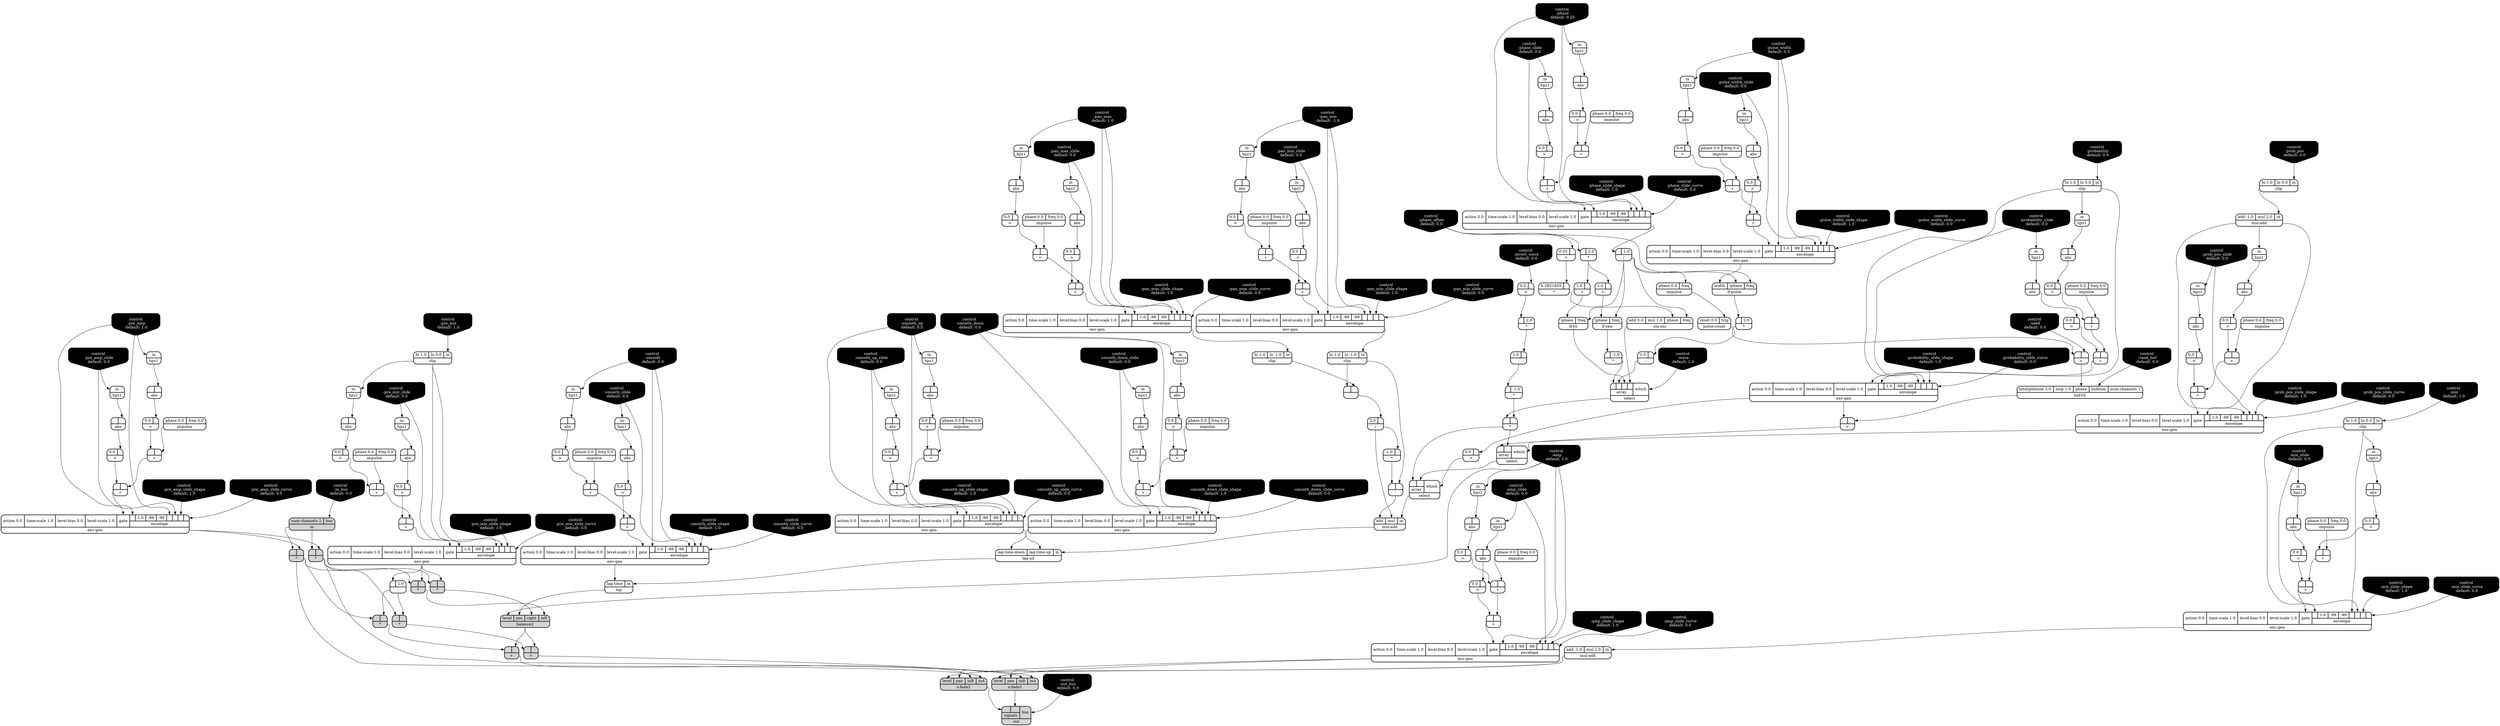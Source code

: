digraph synthdef {
81 [label = "{{ <b> |<a> 2.0} |<__UG_NAME__>* }" style="bold, rounded" shape=record rankdir=LR];
108 [label = "{{ <b> |<a> } |<__UG_NAME__>* }" style="filled, bold, rounded"  shape=record rankdir=LR];
109 [label = "{{ <b> |<a> } |<__UG_NAME__>* }" style="filled, bold, rounded"  shape=record rankdir=LR];
111 [label = "{{ <b> |<a> 2.0} |<__UG_NAME__>* }" style="bold, rounded" shape=record rankdir=LR];
136 [label = "{{ <b> |<a> -1.0} |<__UG_NAME__>* }" style="bold, rounded" shape=record rankdir=LR];
137 [label = "{{ <b> |<a> 2.0} |<__UG_NAME__>* }" style="bold, rounded" shape=record rankdir=LR];
140 [label = "{{ <b> |<a> -1.0} |<__UG_NAME__>* }" style="bold, rounded" shape=record rankdir=LR];
144 [label = "{{ <b> 6.2831855|<a> } |<__UG_NAME__>* }" style="bold, rounded" shape=record rankdir=LR];
147 [label = "{{ <b> |<a> } |<__UG_NAME__>* }" style="bold, rounded" shape=record rankdir=LR];
190 [label = "{{ <b> -1.0|<a> } |<__UG_NAME__>* }" style="bold, rounded" shape=record rankdir=LR];
221 [label = "{{ <b> |<a> } |<__UG_NAME__>* }" style="filled, bold, rounded"  shape=record rankdir=LR];
222 [label = "{{ <b> |<a> } |<__UG_NAME__>* }" style="filled, bold, rounded"  shape=record rankdir=LR];
236 [label = "{{ <b> |<a> } |<__UG_NAME__>* }" style="filled, bold, rounded"  shape=record rankdir=LR];
237 [label = "{{ <b> |<a> } |<__UG_NAME__>* }" style="filled, bold, rounded"  shape=record rankdir=LR];
63 [label = "{{ <b> |<a> } |<__UG_NAME__>+ }" style="bold, rounded" shape=record rankdir=LR];
67 [label = "{{ <b> |<a> } |<__UG_NAME__>+ }" style="bold, rounded" shape=record rankdir=LR];
74 [label = "{{ <b> |<a> } |<__UG_NAME__>+ }" style="bold, rounded" shape=record rankdir=LR];
78 [label = "{{ <b> |<a> } |<__UG_NAME__>+ }" style="bold, rounded" shape=record rankdir=LR];
90 [label = "{{ <b> |<a> } |<__UG_NAME__>+ }" style="bold, rounded" shape=record rankdir=LR];
94 [label = "{{ <b> |<a> } |<__UG_NAME__>+ }" style="bold, rounded" shape=record rankdir=LR];
101 [label = "{{ <b> |<a> } |<__UG_NAME__>+ }" style="bold, rounded" shape=record rankdir=LR];
105 [label = "{{ <b> |<a> } |<__UG_NAME__>+ }" style="bold, rounded" shape=record rankdir=LR];
117 [label = "{{ <b> |<a> } |<__UG_NAME__>+ }" style="bold, rounded" shape=record rankdir=LR];
121 [label = "{{ <b> |<a> } |<__UG_NAME__>+ }" style="bold, rounded" shape=record rankdir=LR];
128 [label = "{{ <b> |<a> } |<__UG_NAME__>+ }" style="bold, rounded" shape=record rankdir=LR];
132 [label = "{{ <b> |<a> } |<__UG_NAME__>+ }" style="bold, rounded" shape=record rankdir=LR];
138 [label = "{{ <b> 1.0|<a> } |<__UG_NAME__>+ }" style="bold, rounded" shape=record rankdir=LR];
141 [label = "{{ <b> 1.0|<a> } |<__UG_NAME__>+ }" style="bold, rounded" shape=record rankdir=LR];
143 [label = "{{ <b> 0.25|<a> } |<__UG_NAME__>+ }" style="bold, rounded" shape=record rankdir=LR];
150 [label = "{{ <b> |<a> } |<__UG_NAME__>+ }" style="bold, rounded" shape=record rankdir=LR];
159 [label = "{{ <b> |<a> } |<__UG_NAME__>+ }" style="bold, rounded" shape=record rankdir=LR];
163 [label = "{{ <b> |<a> } |<__UG_NAME__>+ }" style="bold, rounded" shape=record rankdir=LR];
171 [label = "{{ <b> |<a> } |<__UG_NAME__>+ }" style="bold, rounded" shape=record rankdir=LR];
174 [label = "{{ <b> |<a> } |<__UG_NAME__>+ }" style="bold, rounded" shape=record rankdir=LR];
181 [label = "{{ <b> |<a> } |<__UG_NAME__>+ }" style="bold, rounded" shape=record rankdir=LR];
185 [label = "{{ <b> |<a> } |<__UG_NAME__>+ }" style="bold, rounded" shape=record rankdir=LR];
197 [label = "{{ <b> |<a> } |<__UG_NAME__>+ }" style="bold, rounded" shape=record rankdir=LR];
201 [label = "{{ <b> |<a> } |<__UG_NAME__>+ }" style="bold, rounded" shape=record rankdir=LR];
207 [label = "{{ <b> |<a> } |<__UG_NAME__>+ }" style="bold, rounded" shape=record rankdir=LR];
211 [label = "{{ <b> |<a> } |<__UG_NAME__>+ }" style="bold, rounded" shape=record rankdir=LR];
225 [label = "{{ <b> |<a> } |<__UG_NAME__>+ }" style="bold, rounded" shape=record rankdir=LR];
226 [label = "{{ <b> |<a> } |<__UG_NAME__>+ }" style="bold, rounded" shape=record rankdir=LR];
232 [label = "{{ <b> |<a> } |<__UG_NAME__>+ }" style="bold, rounded" shape=record rankdir=LR];
233 [label = "{{ <b> |<a> } |<__UG_NAME__>+ }" style="bold, rounded" shape=record rankdir=LR];
240 [label = "{{ <b> |<a> } |<__UG_NAME__>+ }" style="filled, bold, rounded"  shape=record rankdir=LR];
241 [label = "{{ <b> |<a> } |<__UG_NAME__>+ }" style="filled, bold, rounded"  shape=record rankdir=LR];
82 [label = "{{ <b> 1.0|<a> } |<__UG_NAME__>- }" style="bold, rounded" shape=record rankdir=LR];
96 [label = "{{ <b> |<a> 1.0} |<__UG_NAME__>- }" style="bold, rounded" shape=record rankdir=LR];
135 [label = "{{ <b> 1.0|<a> } |<__UG_NAME__>- }" style="bold, rounded" shape=record rankdir=LR];
188 [label = "{{ <b> |<a> } |<__UG_NAME__>- }" style="bold, rounded" shape=record rankdir=LR];
191 [label = "{{ <b> |<a> } |<__UG_NAME__>- }" style="bold, rounded" shape=record rankdir=LR];
69 [label = "{{ <b> |<a> 1.0} |<__UG_NAME__>/ }" style="bold, rounded" shape=record rankdir=LR];
189 [label = "{{ <b> 2.0|<a> } |<__UG_NAME__>/ }" style="bold, rounded" shape=record rankdir=LR];
152 [label = "{{ <b> |<a> } |<__UG_NAME__>\< }" style="bold, rounded" shape=record rankdir=LR];
62 [label = "{{ <b> 0.0|<a> } |<__UG_NAME__>\> }" style="bold, rounded" shape=record rankdir=LR];
66 [label = "{{ <b> 0.0|<a> } |<__UG_NAME__>\> }" style="bold, rounded" shape=record rankdir=LR];
73 [label = "{{ <b> 0.0|<a> } |<__UG_NAME__>\> }" style="bold, rounded" shape=record rankdir=LR];
77 [label = "{{ <b> 0.0|<a> } |<__UG_NAME__>\> }" style="bold, rounded" shape=record rankdir=LR];
89 [label = "{{ <b> 0.0|<a> } |<__UG_NAME__>\> }" style="bold, rounded" shape=record rankdir=LR];
93 [label = "{{ <b> 0.0|<a> } |<__UG_NAME__>\> }" style="bold, rounded" shape=record rankdir=LR];
100 [label = "{{ <b> 0.0|<a> } |<__UG_NAME__>\> }" style="bold, rounded" shape=record rankdir=LR];
104 [label = "{{ <b> 0.0|<a> } |<__UG_NAME__>\> }" style="bold, rounded" shape=record rankdir=LR];
110 [label = "{{ <b> 0.0|<a> } |<__UG_NAME__>\> }" style="bold, rounded" shape=record rankdir=LR];
116 [label = "{{ <b> 0.0|<a> } |<__UG_NAME__>\> }" style="bold, rounded" shape=record rankdir=LR];
120 [label = "{{ <b> 0.0|<a> } |<__UG_NAME__>\> }" style="bold, rounded" shape=record rankdir=LR];
127 [label = "{{ <b> 0.0|<a> } |<__UG_NAME__>\> }" style="bold, rounded" shape=record rankdir=LR];
131 [label = "{{ <b> 0.0|<a> } |<__UG_NAME__>\> }" style="bold, rounded" shape=record rankdir=LR];
134 [label = "{{ <b> 0.0|<a> } |<__UG_NAME__>\> }" style="bold, rounded" shape=record rankdir=LR];
158 [label = "{{ <b> 0.0|<a> } |<__UG_NAME__>\> }" style="bold, rounded" shape=record rankdir=LR];
162 [label = "{{ <b> 0.0|<a> } |<__UG_NAME__>\> }" style="bold, rounded" shape=record rankdir=LR];
170 [label = "{{ <b> 0.0|<a> } |<__UG_NAME__>\> }" style="bold, rounded" shape=record rankdir=LR];
173 [label = "{{ <b> 0.0|<a> } |<__UG_NAME__>\> }" style="bold, rounded" shape=record rankdir=LR];
180 [label = "{{ <b> 0.0|<a> } |<__UG_NAME__>\> }" style="bold, rounded" shape=record rankdir=LR];
184 [label = "{{ <b> 0.0|<a> } |<__UG_NAME__>\> }" style="bold, rounded" shape=record rankdir=LR];
196 [label = "{{ <b> 0.0|<a> } |<__UG_NAME__>\> }" style="bold, rounded" shape=record rankdir=LR];
200 [label = "{{ <b> 0.0|<a> } |<__UG_NAME__>\> }" style="bold, rounded" shape=record rankdir=LR];
206 [label = "{{ <b> 0.0|<a> } |<__UG_NAME__>\> }" style="bold, rounded" shape=record rankdir=LR];
210 [label = "{{ <b> 0.0|<a> } |<__UG_NAME__>\> }" style="bold, rounded" shape=record rankdir=LR];
218 [label = "{{ <b> 0.0|<a> } |<__UG_NAME__>\> }" style="bold, rounded" shape=record rankdir=LR];
223 [label = "{{ <b> 0.0|<a> } |<__UG_NAME__>\> }" style="bold, rounded" shape=record rankdir=LR];
224 [label = "{{ <b> 0.0|<a> } |<__UG_NAME__>\> }" style="bold, rounded" shape=record rankdir=LR];
231 [label = "{{ <b> 0.0|<a> } |<__UG_NAME__>\> }" style="bold, rounded" shape=record rankdir=LR];
61 [label = "{{ <b> |<a> } |<__UG_NAME__>abs }" style="bold, rounded" shape=record rankdir=LR];
65 [label = "{{ <b> |<a> } |<__UG_NAME__>abs }" style="bold, rounded" shape=record rankdir=LR];
72 [label = "{{ <b> |<a> } |<__UG_NAME__>abs }" style="bold, rounded" shape=record rankdir=LR];
76 [label = "{{ <b> |<a> } |<__UG_NAME__>abs }" style="bold, rounded" shape=record rankdir=LR];
84 [label = "{{ <b> |<a> } |<__UG_NAME__>abs }" style="bold, rounded" shape=record rankdir=LR];
88 [label = "{{ <b> |<a> } |<__UG_NAME__>abs }" style="bold, rounded" shape=record rankdir=LR];
92 [label = "{{ <b> |<a> } |<__UG_NAME__>abs }" style="bold, rounded" shape=record rankdir=LR];
99 [label = "{{ <b> |<a> } |<__UG_NAME__>abs }" style="bold, rounded" shape=record rankdir=LR];
103 [label = "{{ <b> |<a> } |<__UG_NAME__>abs }" style="bold, rounded" shape=record rankdir=LR];
115 [label = "{{ <b> |<a> } |<__UG_NAME__>abs }" style="bold, rounded" shape=record rankdir=LR];
119 [label = "{{ <b> |<a> } |<__UG_NAME__>abs }" style="bold, rounded" shape=record rankdir=LR];
126 [label = "{{ <b> |<a> } |<__UG_NAME__>abs }" style="bold, rounded" shape=record rankdir=LR];
130 [label = "{{ <b> |<a> } |<__UG_NAME__>abs }" style="bold, rounded" shape=record rankdir=LR];
157 [label = "{{ <b> |<a> } |<__UG_NAME__>abs }" style="bold, rounded" shape=record rankdir=LR];
161 [label = "{{ <b> |<a> } |<__UG_NAME__>abs }" style="bold, rounded" shape=record rankdir=LR];
169 [label = "{{ <b> |<a> } |<__UG_NAME__>abs }" style="bold, rounded" shape=record rankdir=LR];
172 [label = "{{ <b> |<a> } |<__UG_NAME__>abs }" style="bold, rounded" shape=record rankdir=LR];
179 [label = "{{ <b> |<a> } |<__UG_NAME__>abs }" style="bold, rounded" shape=record rankdir=LR];
183 [label = "{{ <b> |<a> } |<__UG_NAME__>abs }" style="bold, rounded" shape=record rankdir=LR];
195 [label = "{{ <b> |<a> } |<__UG_NAME__>abs }" style="bold, rounded" shape=record rankdir=LR];
199 [label = "{{ <b> |<a> } |<__UG_NAME__>abs }" style="bold, rounded" shape=record rankdir=LR];
205 [label = "{{ <b> |<a> } |<__UG_NAME__>abs }" style="bold, rounded" shape=record rankdir=LR];
209 [label = "{{ <b> |<a> } |<__UG_NAME__>abs }" style="bold, rounded" shape=record rankdir=LR];
216 [label = "{{ <b> |<a> } |<__UG_NAME__>abs }" style="bold, rounded" shape=record rankdir=LR];
217 [label = "{{ <b> |<a> } |<__UG_NAME__>abs }" style="bold, rounded" shape=record rankdir=LR];
230 [label = "{{ <b> |<a> } |<__UG_NAME__>abs }" style="bold, rounded" shape=record rankdir=LR];
239 [label = "{{ <level> level|<pos> pos|<right> right|<left> left} |<__UG_NAME__>balance2 }" style="filled, bold, rounded"  shape=record rankdir=LR];
151 [label = "{{ <interpolation> interpolation 2.0|<loop> loop 1.0|<phase> phase|<bufnum> bufnum|<num____channels> num-channels 1} |<__UG_NAME__>buf-rd }" style="bold, rounded" shape=record rankdir=LR];
86 [label = "{{ <hi> hi 1.0|<lo> lo 0.0|<in> in} |<__UG_NAME__>clip }" style="bold, rounded" shape=record rankdir=LR];
124 [label = "{{ <hi> hi 1.0|<lo> lo 0.0|<in> in} |<__UG_NAME__>clip }" style="bold, rounded" shape=record rankdir=LR];
154 [label = "{{ <hi> hi 1.0|<lo> lo 0.0|<in> in} |<__UG_NAME__>clip }" style="bold, rounded" shape=record rankdir=LR];
176 [label = "{{ <hi> hi 1.0|<lo> lo -1.0|<in> in} |<__UG_NAME__>clip }" style="bold, rounded" shape=record rankdir=LR];
187 [label = "{{ <hi> hi 1.0|<lo> lo -1.0|<in> in} |<__UG_NAME__>clip }" style="bold, rounded" shape=record rankdir=LR];
228 [label = "{{ <hi> hi 1.0|<lo> lo 0.0|<in> in} |<__UG_NAME__>clip }" style="bold, rounded" shape=record rankdir=LR];
0 [label = "control
 :phase
 default: 0.25" shape=invhouse style="rounded, filled, bold" fillcolor=black fontcolor=white ]; 
1 [label = "control
 :phase_slide
 default: 0.0" shape=invhouse style="rounded, filled, bold" fillcolor=black fontcolor=white ]; 
2 [label = "control
 :phase_slide_shape
 default: 1.0" shape=invhouse style="rounded, filled, bold" fillcolor=black fontcolor=white ]; 
3 [label = "control
 :phase_slide_curve
 default: 0.0" shape=invhouse style="rounded, filled, bold" fillcolor=black fontcolor=white ]; 
4 [label = "control
 :pan_min
 default: -1.0" shape=invhouse style="rounded, filled, bold" fillcolor=black fontcolor=white ]; 
5 [label = "control
 :pan_min_slide
 default: 0.0" shape=invhouse style="rounded, filled, bold" fillcolor=black fontcolor=white ]; 
6 [label = "control
 :pan_min_slide_shape
 default: 1.0" shape=invhouse style="rounded, filled, bold" fillcolor=black fontcolor=white ]; 
7 [label = "control
 :pan_min_slide_curve
 default: 0.0" shape=invhouse style="rounded, filled, bold" fillcolor=black fontcolor=white ]; 
8 [label = "control
 :pan_max
 default: 1.0" shape=invhouse style="rounded, filled, bold" fillcolor=black fontcolor=white ]; 
9 [label = "control
 :pan_max_slide
 default: 0.0" shape=invhouse style="rounded, filled, bold" fillcolor=black fontcolor=white ]; 
10 [label = "control
 :pan_max_slide_shape
 default: 1.0" shape=invhouse style="rounded, filled, bold" fillcolor=black fontcolor=white ]; 
11 [label = "control
 :pan_max_slide_curve
 default: 0.0" shape=invhouse style="rounded, filled, bold" fillcolor=black fontcolor=white ]; 
12 [label = "control
 :pulse_width
 default: 0.5" shape=invhouse style="rounded, filled, bold" fillcolor=black fontcolor=white ]; 
13 [label = "control
 :pulse_width_slide
 default: 0.0" shape=invhouse style="rounded, filled, bold" fillcolor=black fontcolor=white ]; 
14 [label = "control
 :pulse_width_slide_shape
 default: 1.0" shape=invhouse style="rounded, filled, bold" fillcolor=black fontcolor=white ]; 
15 [label = "control
 :pulse_width_slide_curve
 default: 0.0" shape=invhouse style="rounded, filled, bold" fillcolor=black fontcolor=white ]; 
16 [label = "control
 :smooth
 default: 0.0" shape=invhouse style="rounded, filled, bold" fillcolor=black fontcolor=white ]; 
17 [label = "control
 :smooth_slide
 default: 0.0" shape=invhouse style="rounded, filled, bold" fillcolor=black fontcolor=white ]; 
18 [label = "control
 :smooth_slide_shape
 default: 1.0" shape=invhouse style="rounded, filled, bold" fillcolor=black fontcolor=white ]; 
19 [label = "control
 :smooth_slide_curve
 default: 0.0" shape=invhouse style="rounded, filled, bold" fillcolor=black fontcolor=white ]; 
20 [label = "control
 :smooth_up
 default: 0.0" shape=invhouse style="rounded, filled, bold" fillcolor=black fontcolor=white ]; 
21 [label = "control
 :smooth_up_slide
 default: 0.0" shape=invhouse style="rounded, filled, bold" fillcolor=black fontcolor=white ]; 
22 [label = "control
 :smooth_up_slide_shape
 default: 1.0" shape=invhouse style="rounded, filled, bold" fillcolor=black fontcolor=white ]; 
23 [label = "control
 :smooth_up_slide_curve
 default: 0.0" shape=invhouse style="rounded, filled, bold" fillcolor=black fontcolor=white ]; 
24 [label = "control
 :smooth_down
 default: 0.0" shape=invhouse style="rounded, filled, bold" fillcolor=black fontcolor=white ]; 
25 [label = "control
 :smooth_down_slide
 default: 0.0" shape=invhouse style="rounded, filled, bold" fillcolor=black fontcolor=white ]; 
26 [label = "control
 :smooth_down_slide_shape
 default: 1.0" shape=invhouse style="rounded, filled, bold" fillcolor=black fontcolor=white ]; 
27 [label = "control
 :smooth_down_slide_curve
 default: 0.0" shape=invhouse style="rounded, filled, bold" fillcolor=black fontcolor=white ]; 
28 [label = "control
 :probability
 default: 0.0" shape=invhouse style="rounded, filled, bold" fillcolor=black fontcolor=white ]; 
29 [label = "control
 :probability_slide
 default: 0.0" shape=invhouse style="rounded, filled, bold" fillcolor=black fontcolor=white ]; 
30 [label = "control
 :probability_slide_shape
 default: 1.0" shape=invhouse style="rounded, filled, bold" fillcolor=black fontcolor=white ]; 
31 [label = "control
 :probability_slide_curve
 default: 0.0" shape=invhouse style="rounded, filled, bold" fillcolor=black fontcolor=white ]; 
32 [label = "control
 :prob_pos
 default: 0.0" shape=invhouse style="rounded, filled, bold" fillcolor=black fontcolor=white ]; 
33 [label = "control
 :prob_pos_slide
 default: 0.0" shape=invhouse style="rounded, filled, bold" fillcolor=black fontcolor=white ]; 
34 [label = "control
 :prob_pos_slide_shape
 default: 1.0" shape=invhouse style="rounded, filled, bold" fillcolor=black fontcolor=white ]; 
35 [label = "control
 :prob_pos_slide_curve
 default: 0.0" shape=invhouse style="rounded, filled, bold" fillcolor=black fontcolor=white ]; 
36 [label = "control
 :phase_offset
 default: 0.0" shape=invhouse style="rounded, filled, bold" fillcolor=black fontcolor=white ]; 
37 [label = "control
 :wave
 default: 1.0" shape=invhouse style="rounded, filled, bold" fillcolor=black fontcolor=white ]; 
38 [label = "control
 :invert_wave
 default: 0.0" shape=invhouse style="rounded, filled, bold" fillcolor=black fontcolor=white ]; 
39 [label = "control
 :seed
 default: 0.0" shape=invhouse style="rounded, filled, bold" fillcolor=black fontcolor=white ]; 
40 [label = "control
 :rand_buf
 default: 0.0" shape=invhouse style="rounded, filled, bold" fillcolor=black fontcolor=white ]; 
41 [label = "control
 :pre_amp
 default: 1.0" shape=invhouse style="rounded, filled, bold" fillcolor=black fontcolor=white ]; 
42 [label = "control
 :pre_amp_slide
 default: 0.0" shape=invhouse style="rounded, filled, bold" fillcolor=black fontcolor=white ]; 
43 [label = "control
 :pre_amp_slide_shape
 default: 1.0" shape=invhouse style="rounded, filled, bold" fillcolor=black fontcolor=white ]; 
44 [label = "control
 :pre_amp_slide_curve
 default: 0.0" shape=invhouse style="rounded, filled, bold" fillcolor=black fontcolor=white ]; 
45 [label = "control
 :amp
 default: 1.0" shape=invhouse style="rounded, filled, bold" fillcolor=black fontcolor=white ]; 
46 [label = "control
 :amp_slide
 default: 0.0" shape=invhouse style="rounded, filled, bold" fillcolor=black fontcolor=white ]; 
47 [label = "control
 :amp_slide_shape
 default: 1.0" shape=invhouse style="rounded, filled, bold" fillcolor=black fontcolor=white ]; 
48 [label = "control
 :amp_slide_curve
 default: 0.0" shape=invhouse style="rounded, filled, bold" fillcolor=black fontcolor=white ]; 
49 [label = "control
 :mix
 default: 1.0" shape=invhouse style="rounded, filled, bold" fillcolor=black fontcolor=white ]; 
50 [label = "control
 :mix_slide
 default: 0.0" shape=invhouse style="rounded, filled, bold" fillcolor=black fontcolor=white ]; 
51 [label = "control
 :mix_slide_shape
 default: 1.0" shape=invhouse style="rounded, filled, bold" fillcolor=black fontcolor=white ]; 
52 [label = "control
 :mix_slide_curve
 default: 0.0" shape=invhouse style="rounded, filled, bold" fillcolor=black fontcolor=white ]; 
53 [label = "control
 :pre_mix
 default: 1.0" shape=invhouse style="rounded, filled, bold" fillcolor=black fontcolor=white ]; 
54 [label = "control
 :pre_mix_slide
 default: 0.0" shape=invhouse style="rounded, filled, bold" fillcolor=black fontcolor=white ]; 
55 [label = "control
 :pre_mix_slide_shape
 default: 1.0" shape=invhouse style="rounded, filled, bold" fillcolor=black fontcolor=white ]; 
56 [label = "control
 :pre_mix_slide_curve
 default: 0.0" shape=invhouse style="rounded, filled, bold" fillcolor=black fontcolor=white ]; 
57 [label = "control
 :in_bus
 default: 0.0" shape=invhouse style="rounded, filled, bold" fillcolor=black fontcolor=white ]; 
58 [label = "control
 :out_bus
 default: 0.0" shape=invhouse style="rounded, filled, bold" fillcolor=black fontcolor=white ]; 
68 [label = "{{ <action> action 0.0|<time____scale> time-scale 1.0|<level____bias> level-bias 0.0|<level____scale> level-scale 1.0|<gate> gate|{{<envelope___control___0>|1.0|-99|-99|<envelope___control___4>|<envelope___control___5>|<envelope___control___6>|<envelope___control___7>}|envelope}} |<__UG_NAME__>env-gen }" style="bold, rounded" shape=record rankdir=LR];
79 [label = "{{ <action> action 0.0|<time____scale> time-scale 1.0|<level____bias> level-bias 0.0|<level____scale> level-scale 1.0|<gate> gate|{{<envelope___control___0>|1.0|-99|-99|<envelope___control___4>|<envelope___control___5>|<envelope___control___6>|<envelope___control___7>}|envelope}} |<__UG_NAME__>env-gen }" style="bold, rounded" shape=record rankdir=LR];
95 [label = "{{ <action> action 0.0|<time____scale> time-scale 1.0|<level____bias> level-bias 0.0|<level____scale> level-scale 1.0|<gate> gate|{{<envelope___clip___0>|1.0|-99|-99|<envelope___clip___4>|<envelope___control___5>|<envelope___control___6>|<envelope___control___7>}|envelope}} |<__UG_NAME__>env-gen }" style="bold, rounded" shape=record rankdir=LR];
106 [label = "{{ <action> action 0.0|<time____scale> time-scale 1.0|<level____bias> level-bias 0.0|<level____scale> level-scale 1.0|<gate> gate|{{<envelope___control___0>|1.0|-99|-99|<envelope___control___4>|<envelope___control___5>|<envelope___control___6>|<envelope___control___7>}|envelope}} |<__UG_NAME__>env-gen }" style="bold, rounded" shape=record rankdir=LR];
122 [label = "{{ <action> action 0.0|<time____scale> time-scale 1.0|<level____bias> level-bias 0.0|<level____scale> level-scale 1.0|<gate> gate|{{<envelope___control___0>|1.0|-99|-99|<envelope___control___4>|<envelope___control___5>|<envelope___control___6>|<envelope___control___7>}|envelope}} |<__UG_NAME__>env-gen }" style="bold, rounded" shape=record rankdir=LR];
133 [label = "{{ <action> action 0.0|<time____scale> time-scale 1.0|<level____bias> level-bias 0.0|<level____scale> level-scale 1.0|<gate> gate|{{<envelope___clip___0>|1.0|-99|-99|<envelope___clip___4>|<envelope___control___5>|<envelope___control___6>|<envelope___control___7>}|envelope}} |<__UG_NAME__>env-gen }" style="bold, rounded" shape=record rankdir=LR];
164 [label = "{{ <action> action 0.0|<time____scale> time-scale 1.0|<level____bias> level-bias 0.0|<level____scale> level-scale 1.0|<gate> gate|{{<envelope___mul____add___0>|1.0|-99|-99|<envelope___mul____add___4>|<envelope___control___5>|<envelope___control___6>|<envelope___control___7>}|envelope}} |<__UG_NAME__>env-gen }" style="bold, rounded" shape=record rankdir=LR];
175 [label = "{{ <action> action 0.0|<time____scale> time-scale 1.0|<level____bias> level-bias 0.0|<level____scale> level-scale 1.0|<gate> gate|{{<envelope___control___0>|1.0|-99|-99|<envelope___control___4>|<envelope___control___5>|<envelope___control___6>|<envelope___control___7>}|envelope}} |<__UG_NAME__>env-gen }" style="bold, rounded" shape=record rankdir=LR];
186 [label = "{{ <action> action 0.0|<time____scale> time-scale 1.0|<level____bias> level-bias 0.0|<level____scale> level-scale 1.0|<gate> gate|{{<envelope___control___0>|1.0|-99|-99|<envelope___control___4>|<envelope___control___5>|<envelope___control___6>|<envelope___control___7>}|envelope}} |<__UG_NAME__>env-gen }" style="bold, rounded" shape=record rankdir=LR];
202 [label = "{{ <action> action 0.0|<time____scale> time-scale 1.0|<level____bias> level-bias 0.0|<level____scale> level-scale 1.0|<gate> gate|{{<envelope___control___0>|1.0|-99|-99|<envelope___control___4>|<envelope___control___5>|<envelope___control___6>|<envelope___control___7>}|envelope}} |<__UG_NAME__>env-gen }" style="bold, rounded" shape=record rankdir=LR];
212 [label = "{{ <action> action 0.0|<time____scale> time-scale 1.0|<level____bias> level-bias 0.0|<level____scale> level-scale 1.0|<gate> gate|{{<envelope___control___0>|1.0|-99|-99|<envelope___control___4>|<envelope___control___5>|<envelope___control___6>|<envelope___control___7>}|envelope}} |<__UG_NAME__>env-gen }" style="bold, rounded" shape=record rankdir=LR];
227 [label = "{{ <action> action 0.0|<time____scale> time-scale 1.0|<level____bias> level-bias 0.0|<level____scale> level-scale 1.0|<gate> gate|{{<envelope___control___0>|1.0|-99|-99|<envelope___control___4>|<envelope___control___5>|<envelope___control___6>|<envelope___control___7>}|envelope}} |<__UG_NAME__>env-gen }" style="bold, rounded" shape=record rankdir=LR];
234 [label = "{{ <action> action 0.0|<time____scale> time-scale 1.0|<level____bias> level-bias 0.0|<level____scale> level-scale 1.0|<gate> gate|{{<envelope___clip___0>|1.0|-99|-99|<envelope___clip___4>|<envelope___control___5>|<envelope___control___6>|<envelope___control___7>}|envelope}} |<__UG_NAME__>env-gen }" style="bold, rounded" shape=record rankdir=LR];
60 [label = "{{ <in> in} |<__UG_NAME__>hpz1 }" style="bold, rounded" shape=record rankdir=LR];
64 [label = "{{ <in> in} |<__UG_NAME__>hpz1 }" style="bold, rounded" shape=record rankdir=LR];
71 [label = "{{ <in> in} |<__UG_NAME__>hpz1 }" style="bold, rounded" shape=record rankdir=LR];
75 [label = "{{ <in> in} |<__UG_NAME__>hpz1 }" style="bold, rounded" shape=record rankdir=LR];
83 [label = "{{ <in> in} |<__UG_NAME__>hpz1 }" style="bold, rounded" shape=record rankdir=LR];
87 [label = "{{ <in> in} |<__UG_NAME__>hpz1 }" style="bold, rounded" shape=record rankdir=LR];
91 [label = "{{ <in> in} |<__UG_NAME__>hpz1 }" style="bold, rounded" shape=record rankdir=LR];
98 [label = "{{ <in> in} |<__UG_NAME__>hpz1 }" style="bold, rounded" shape=record rankdir=LR];
102 [label = "{{ <in> in} |<__UG_NAME__>hpz1 }" style="bold, rounded" shape=record rankdir=LR];
112 [label = "{{ <in> in} |<__UG_NAME__>hpz1 }" style="bold, rounded" shape=record rankdir=LR];
114 [label = "{{ <in> in} |<__UG_NAME__>hpz1 }" style="bold, rounded" shape=record rankdir=LR];
118 [label = "{{ <in> in} |<__UG_NAME__>hpz1 }" style="bold, rounded" shape=record rankdir=LR];
125 [label = "{{ <in> in} |<__UG_NAME__>hpz1 }" style="bold, rounded" shape=record rankdir=LR];
129 [label = "{{ <in> in} |<__UG_NAME__>hpz1 }" style="bold, rounded" shape=record rankdir=LR];
156 [label = "{{ <in> in} |<__UG_NAME__>hpz1 }" style="bold, rounded" shape=record rankdir=LR];
160 [label = "{{ <in> in} |<__UG_NAME__>hpz1 }" style="bold, rounded" shape=record rankdir=LR];
168 [label = "{{ <in> in} |<__UG_NAME__>hpz1 }" style="bold, rounded" shape=record rankdir=LR];
178 [label = "{{ <in> in} |<__UG_NAME__>hpz1 }" style="bold, rounded" shape=record rankdir=LR];
182 [label = "{{ <in> in} |<__UG_NAME__>hpz1 }" style="bold, rounded" shape=record rankdir=LR];
194 [label = "{{ <in> in} |<__UG_NAME__>hpz1 }" style="bold, rounded" shape=record rankdir=LR];
198 [label = "{{ <in> in} |<__UG_NAME__>hpz1 }" style="bold, rounded" shape=record rankdir=LR];
204 [label = "{{ <in> in} |<__UG_NAME__>hpz1 }" style="bold, rounded" shape=record rankdir=LR];
208 [label = "{{ <in> in} |<__UG_NAME__>hpz1 }" style="bold, rounded" shape=record rankdir=LR];
214 [label = "{{ <in> in} |<__UG_NAME__>hpz1 }" style="bold, rounded" shape=record rankdir=LR];
215 [label = "{{ <in> in} |<__UG_NAME__>hpz1 }" style="bold, rounded" shape=record rankdir=LR];
229 [label = "{{ <in> in} |<__UG_NAME__>hpz1 }" style="bold, rounded" shape=record rankdir=LR];
59 [label = "{{ <phase> phase 0.0|<freq> freq 0.0} |<__UG_NAME__>impulse }" style="bold, rounded" shape=record rankdir=LR];
70 [label = "{{ <phase> phase 0.0|<freq> freq 0.0} |<__UG_NAME__>impulse }" style="bold, rounded" shape=record rankdir=LR];
85 [label = "{{ <phase> phase 0.0|<freq> freq 0.0} |<__UG_NAME__>impulse }" style="bold, rounded" shape=record rankdir=LR];
97 [label = "{{ <phase> phase 0.0|<freq> freq 0.0} |<__UG_NAME__>impulse }" style="bold, rounded" shape=record rankdir=LR];
113 [label = "{{ <phase> phase 0.0|<freq> freq 0.0} |<__UG_NAME__>impulse }" style="bold, rounded" shape=record rankdir=LR];
123 [label = "{{ <phase> phase 0.0|<freq> freq 0.0} |<__UG_NAME__>impulse }" style="bold, rounded" shape=record rankdir=LR];
148 [label = "{{ <phase> phase 0.0|<freq> freq} |<__UG_NAME__>impulse }" style="bold, rounded" shape=record rankdir=LR];
153 [label = "{{ <phase> phase 0.0|<freq> freq 0.0} |<__UG_NAME__>impulse }" style="bold, rounded" shape=record rankdir=LR];
167 [label = "{{ <phase> phase 0.0|<freq> freq 0.0} |<__UG_NAME__>impulse }" style="bold, rounded" shape=record rankdir=LR];
177 [label = "{{ <phase> phase 0.0|<freq> freq 0.0} |<__UG_NAME__>impulse }" style="bold, rounded" shape=record rankdir=LR];
193 [label = "{{ <phase> phase 0.0|<freq> freq 0.0} |<__UG_NAME__>impulse }" style="bold, rounded" shape=record rankdir=LR];
203 [label = "{{ <phase> phase 0.0|<freq> freq 0.0} |<__UG_NAME__>impulse }" style="bold, rounded" shape=record rankdir=LR];
219 [label = "{{ <phase> phase 0.0|<freq> freq 0.0} |<__UG_NAME__>impulse }" style="bold, rounded" shape=record rankdir=LR];
220 [label = "{{ <phase> phase 0.0|<freq> freq 0.0} |<__UG_NAME__>impulse }" style="bold, rounded" shape=record rankdir=LR];
107 [label = "{{ <num____channels> num-channels 2|<bus> bus} |<__UG_NAME__>in }" style="filled, bold, rounded"  shape=record rankdir=LR];
238 [label = "{{ <lag____time> lag-time|<in> in} |<__UG_NAME__>lag }" style="bold, rounded" shape=record rankdir=LR];
213 [label = "{{ <lag____time____down> lag-time-down|<lag____time____up> lag-time-up|<in> in} |<__UG_NAME__>lag-ud }" style="bold, rounded" shape=record rankdir=LR];
80 [label = "{{ <width> width|<iphase> iphase|<freq> freq} |<__UG_NAME__>lf-pulse }" style="bold, rounded" shape=record rankdir=LR];
139 [label = "{{ <iphase> iphase|<freq> freq} |<__UG_NAME__>lf-saw }" style="bold, rounded" shape=record rankdir=LR];
142 [label = "{{ <iphase> iphase|<freq> freq} |<__UG_NAME__>lf-tri }" style="bold, rounded" shape=record rankdir=LR];
155 [label = "{{ <add> add -1.0|<mul> mul 2.0|<in> in} |<__UG_NAME__>mul-add }" style="bold, rounded" shape=record rankdir=LR];
192 [label = "{{ <add> add|<mul> mul|<in> in} |<__UG_NAME__>mul-add }" style="bold, rounded" shape=record rankdir=LR];
235 [label = "{{ <add> add -1.0|<mul> mul 2.0|<in> in} |<__UG_NAME__>mul-add }" style="bold, rounded" shape=record rankdir=LR];
244 [label = "{{ {{<signals___x____fade2___0>|<signals___x____fade2___1>}|signals}|<bus> bus} |<__UG_NAME__>out }" style="filled, bold, rounded"  shape=record rankdir=LR];
149 [label = "{{ <reset> reset 0.0|<trig> trig} |<__UG_NAME__>pulse-count }" style="bold, rounded" shape=record rankdir=LR];
146 [label = "{{ {{<array___binary____op____u____gen___0>|<array___binary____op____u____gen___1>|<array___lf____tri___2>|<array___sin____osc___3>}|array}|<which> which} |<__UG_NAME__>select }" style="bold, rounded" shape=record rankdir=LR];
165 [label = "{{ {{<array___env____gen___0>|<array___binary____op____u____gen___1>}|array}|<which> which} |<__UG_NAME__>select }" style="bold, rounded" shape=record rankdir=LR];
166 [label = "{{ {{<array___binary____op____u____gen___0>|<array___select___1>}|array}|<which> which} |<__UG_NAME__>select }" style="bold, rounded" shape=record rankdir=LR];
145 [label = "{{ <add> add 0.0|<mul> mul 1.0|<phase> phase|<freq> freq} |<__UG_NAME__>sin-osc }" style="bold, rounded" shape=record rankdir=LR];
242 [label = "{{ <level> level|<pan> pan|<inb> inB|<ina> inA} |<__UG_NAME__>x-fade2 }" style="filled, bold, rounded"  shape=record rankdir=LR];
243 [label = "{{ <level> level|<pan> pan|<inb> inB|<ina> inA} |<__UG_NAME__>x-fade2 }" style="filled, bold, rounded"  shape=record rankdir=LR];

80:__UG_NAME__ -> 81:b ;
106:__UG_NAME__ -> 108:a ;
107:__UG_NAME__ -> 108:b ;
96:__UG_NAME__ -> 109:a ;
108:__UG_NAME__ -> 109:b ;
110:__UG_NAME__ -> 111:b ;
135:__UG_NAME__ -> 136:b ;
36:__UG_NAME__ -> 137:b ;
139:__UG_NAME__ -> 140:b ;
143:__UG_NAME__ -> 144:a ;
136:__UG_NAME__ -> 147:a ;
146:__UG_NAME__ -> 147:b ;
189:__UG_NAME__ -> 190:a ;
106:__UG_NAME__ -> 221:a ;
107:__UG_NAME__ -> 221:b ;
96:__UG_NAME__ -> 222:a ;
221:__UG_NAME__ -> 222:b ;
95:__UG_NAME__ -> 236:a ;
221:__UG_NAME__ -> 236:b ;
95:__UG_NAME__ -> 237:a ;
108:__UG_NAME__ -> 237:b ;
59:__UG_NAME__ -> 63:a ;
62:__UG_NAME__ -> 63:b ;
63:__UG_NAME__ -> 67:a ;
66:__UG_NAME__ -> 67:b ;
70:__UG_NAME__ -> 74:a ;
73:__UG_NAME__ -> 74:b ;
74:__UG_NAME__ -> 78:a ;
77:__UG_NAME__ -> 78:b ;
85:__UG_NAME__ -> 90:a ;
89:__UG_NAME__ -> 90:b ;
90:__UG_NAME__ -> 94:a ;
93:__UG_NAME__ -> 94:b ;
97:__UG_NAME__ -> 101:a ;
100:__UG_NAME__ -> 101:b ;
101:__UG_NAME__ -> 105:a ;
104:__UG_NAME__ -> 105:b ;
113:__UG_NAME__ -> 117:a ;
116:__UG_NAME__ -> 117:b ;
117:__UG_NAME__ -> 121:a ;
120:__UG_NAME__ -> 121:b ;
123:__UG_NAME__ -> 128:a ;
127:__UG_NAME__ -> 128:b ;
128:__UG_NAME__ -> 132:a ;
131:__UG_NAME__ -> 132:b ;
137:__UG_NAME__ -> 138:a ;
137:__UG_NAME__ -> 141:a ;
36:__UG_NAME__ -> 143:a ;
39:__UG_NAME__ -> 150:a ;
149:__UG_NAME__ -> 150:b ;
153:__UG_NAME__ -> 159:a ;
158:__UG_NAME__ -> 159:b ;
159:__UG_NAME__ -> 163:a ;
162:__UG_NAME__ -> 163:b ;
167:__UG_NAME__ -> 171:a ;
170:__UG_NAME__ -> 171:b ;
171:__UG_NAME__ -> 174:a ;
173:__UG_NAME__ -> 174:b ;
177:__UG_NAME__ -> 181:a ;
180:__UG_NAME__ -> 181:b ;
181:__UG_NAME__ -> 185:a ;
184:__UG_NAME__ -> 185:b ;
193:__UG_NAME__ -> 197:a ;
196:__UG_NAME__ -> 197:b ;
197:__UG_NAME__ -> 201:a ;
200:__UG_NAME__ -> 201:b ;
203:__UG_NAME__ -> 207:a ;
206:__UG_NAME__ -> 207:b ;
207:__UG_NAME__ -> 211:a ;
210:__UG_NAME__ -> 211:b ;
219:__UG_NAME__ -> 225:a ;
224:__UG_NAME__ -> 225:b ;
225:__UG_NAME__ -> 226:a ;
218:__UG_NAME__ -> 226:b ;
220:__UG_NAME__ -> 232:a ;
231:__UG_NAME__ -> 232:b ;
232:__UG_NAME__ -> 233:a ;
223:__UG_NAME__ -> 233:b ;
239:__UG_NAME__ -> 240:a ;
109:__UG_NAME__ -> 240:b ;
239:__UG_NAME__ -> 241:a ;
222:__UG_NAME__ -> 241:b ;
81:__UG_NAME__ -> 82:a ;
95:__UG_NAME__ -> 96:b ;
111:__UG_NAME__ -> 135:a ;
176:__UG_NAME__ -> 188:a ;
187:__UG_NAME__ -> 188:b ;
187:__UG_NAME__ -> 191:a ;
190:__UG_NAME__ -> 191:b ;
68:__UG_NAME__ -> 69:b ;
188:__UG_NAME__ -> 189:a ;
151:__UG_NAME__ -> 152:a ;
133:__UG_NAME__ -> 152:b ;
61:__UG_NAME__ -> 62:a ;
65:__UG_NAME__ -> 66:a ;
72:__UG_NAME__ -> 73:a ;
76:__UG_NAME__ -> 77:a ;
88:__UG_NAME__ -> 89:a ;
92:__UG_NAME__ -> 93:a ;
99:__UG_NAME__ -> 100:a ;
103:__UG_NAME__ -> 104:a ;
38:__UG_NAME__ -> 110:a ;
115:__UG_NAME__ -> 116:a ;
119:__UG_NAME__ -> 120:a ;
126:__UG_NAME__ -> 127:a ;
130:__UG_NAME__ -> 131:a ;
133:__UG_NAME__ -> 134:a ;
157:__UG_NAME__ -> 158:a ;
161:__UG_NAME__ -> 162:a ;
169:__UG_NAME__ -> 170:a ;
172:__UG_NAME__ -> 173:a ;
179:__UG_NAME__ -> 180:a ;
183:__UG_NAME__ -> 184:a ;
195:__UG_NAME__ -> 196:a ;
199:__UG_NAME__ -> 200:a ;
205:__UG_NAME__ -> 206:a ;
209:__UG_NAME__ -> 210:a ;
217:__UG_NAME__ -> 218:a ;
216:__UG_NAME__ -> 223:a ;
84:__UG_NAME__ -> 224:a ;
230:__UG_NAME__ -> 231:a ;
60:__UG_NAME__ -> 61:a ;
64:__UG_NAME__ -> 65:a ;
71:__UG_NAME__ -> 72:a ;
75:__UG_NAME__ -> 76:a ;
83:__UG_NAME__ -> 84:a ;
87:__UG_NAME__ -> 88:a ;
91:__UG_NAME__ -> 92:a ;
98:__UG_NAME__ -> 99:a ;
102:__UG_NAME__ -> 103:a ;
114:__UG_NAME__ -> 115:a ;
118:__UG_NAME__ -> 119:a ;
125:__UG_NAME__ -> 126:a ;
129:__UG_NAME__ -> 130:a ;
156:__UG_NAME__ -> 157:a ;
160:__UG_NAME__ -> 161:a ;
168:__UG_NAME__ -> 169:a ;
112:__UG_NAME__ -> 172:a ;
178:__UG_NAME__ -> 179:a ;
182:__UG_NAME__ -> 183:a ;
194:__UG_NAME__ -> 195:a ;
198:__UG_NAME__ -> 199:a ;
204:__UG_NAME__ -> 205:a ;
208:__UG_NAME__ -> 209:a ;
215:__UG_NAME__ -> 216:a ;
214:__UG_NAME__ -> 217:a ;
229:__UG_NAME__ -> 230:a ;
236:__UG_NAME__ -> 239:left ;
237:__UG_NAME__ -> 239:right ;
238:__UG_NAME__ -> 239:pos ;
45:__UG_NAME__ -> 239:level ;
40:__UG_NAME__ -> 151:bufnum ;
150:__UG_NAME__ -> 151:phase ;
53:__UG_NAME__ -> 86:in ;
28:__UG_NAME__ -> 124:in ;
32:__UG_NAME__ -> 154:in ;
175:__UG_NAME__ -> 176:in ;
186:__UG_NAME__ -> 187:in ;
49:__UG_NAME__ -> 228:in ;
0:__UG_NAME__ -> 68:envelope___control___0 ;
0:__UG_NAME__ -> 68:envelope___control___4 ;
1:__UG_NAME__ -> 68:envelope___control___5 ;
2:__UG_NAME__ -> 68:envelope___control___6 ;
3:__UG_NAME__ -> 68:envelope___control___7 ;
67:__UG_NAME__ -> 68:gate ;
12:__UG_NAME__ -> 79:envelope___control___0 ;
12:__UG_NAME__ -> 79:envelope___control___4 ;
13:__UG_NAME__ -> 79:envelope___control___5 ;
14:__UG_NAME__ -> 79:envelope___control___6 ;
15:__UG_NAME__ -> 79:envelope___control___7 ;
78:__UG_NAME__ -> 79:gate ;
86:__UG_NAME__ -> 95:envelope___clip___0 ;
86:__UG_NAME__ -> 95:envelope___clip___4 ;
54:__UG_NAME__ -> 95:envelope___control___5 ;
55:__UG_NAME__ -> 95:envelope___control___6 ;
56:__UG_NAME__ -> 95:envelope___control___7 ;
94:__UG_NAME__ -> 95:gate ;
41:__UG_NAME__ -> 106:envelope___control___0 ;
41:__UG_NAME__ -> 106:envelope___control___4 ;
42:__UG_NAME__ -> 106:envelope___control___5 ;
43:__UG_NAME__ -> 106:envelope___control___6 ;
44:__UG_NAME__ -> 106:envelope___control___7 ;
105:__UG_NAME__ -> 106:gate ;
45:__UG_NAME__ -> 122:envelope___control___0 ;
45:__UG_NAME__ -> 122:envelope___control___4 ;
46:__UG_NAME__ -> 122:envelope___control___5 ;
47:__UG_NAME__ -> 122:envelope___control___6 ;
48:__UG_NAME__ -> 122:envelope___control___7 ;
121:__UG_NAME__ -> 122:gate ;
124:__UG_NAME__ -> 133:envelope___clip___0 ;
124:__UG_NAME__ -> 133:envelope___clip___4 ;
29:__UG_NAME__ -> 133:envelope___control___5 ;
30:__UG_NAME__ -> 133:envelope___control___6 ;
31:__UG_NAME__ -> 133:envelope___control___7 ;
132:__UG_NAME__ -> 133:gate ;
155:__UG_NAME__ -> 164:envelope___mul____add___0 ;
155:__UG_NAME__ -> 164:envelope___mul____add___4 ;
33:__UG_NAME__ -> 164:envelope___control___5 ;
34:__UG_NAME__ -> 164:envelope___control___6 ;
35:__UG_NAME__ -> 164:envelope___control___7 ;
163:__UG_NAME__ -> 164:gate ;
8:__UG_NAME__ -> 175:envelope___control___0 ;
8:__UG_NAME__ -> 175:envelope___control___4 ;
9:__UG_NAME__ -> 175:envelope___control___5 ;
10:__UG_NAME__ -> 175:envelope___control___6 ;
11:__UG_NAME__ -> 175:envelope___control___7 ;
174:__UG_NAME__ -> 175:gate ;
4:__UG_NAME__ -> 186:envelope___control___0 ;
4:__UG_NAME__ -> 186:envelope___control___4 ;
5:__UG_NAME__ -> 186:envelope___control___5 ;
6:__UG_NAME__ -> 186:envelope___control___6 ;
7:__UG_NAME__ -> 186:envelope___control___7 ;
185:__UG_NAME__ -> 186:gate ;
20:__UG_NAME__ -> 202:envelope___control___0 ;
20:__UG_NAME__ -> 202:envelope___control___4 ;
21:__UG_NAME__ -> 202:envelope___control___5 ;
22:__UG_NAME__ -> 202:envelope___control___6 ;
23:__UG_NAME__ -> 202:envelope___control___7 ;
201:__UG_NAME__ -> 202:gate ;
24:__UG_NAME__ -> 212:envelope___control___0 ;
24:__UG_NAME__ -> 212:envelope___control___4 ;
25:__UG_NAME__ -> 212:envelope___control___5 ;
26:__UG_NAME__ -> 212:envelope___control___6 ;
27:__UG_NAME__ -> 212:envelope___control___7 ;
211:__UG_NAME__ -> 212:gate ;
16:__UG_NAME__ -> 227:envelope___control___0 ;
16:__UG_NAME__ -> 227:envelope___control___4 ;
17:__UG_NAME__ -> 227:envelope___control___5 ;
18:__UG_NAME__ -> 227:envelope___control___6 ;
19:__UG_NAME__ -> 227:envelope___control___7 ;
226:__UG_NAME__ -> 227:gate ;
228:__UG_NAME__ -> 234:envelope___clip___0 ;
228:__UG_NAME__ -> 234:envelope___clip___4 ;
50:__UG_NAME__ -> 234:envelope___control___5 ;
51:__UG_NAME__ -> 234:envelope___control___6 ;
52:__UG_NAME__ -> 234:envelope___control___7 ;
233:__UG_NAME__ -> 234:gate ;
0:__UG_NAME__ -> 60:in ;
1:__UG_NAME__ -> 64:in ;
12:__UG_NAME__ -> 71:in ;
13:__UG_NAME__ -> 75:in ;
16:__UG_NAME__ -> 83:in ;
86:__UG_NAME__ -> 87:in ;
54:__UG_NAME__ -> 91:in ;
41:__UG_NAME__ -> 98:in ;
42:__UG_NAME__ -> 102:in ;
9:__UG_NAME__ -> 112:in ;
45:__UG_NAME__ -> 114:in ;
46:__UG_NAME__ -> 118:in ;
124:__UG_NAME__ -> 125:in ;
29:__UG_NAME__ -> 129:in ;
155:__UG_NAME__ -> 156:in ;
33:__UG_NAME__ -> 160:in ;
8:__UG_NAME__ -> 168:in ;
4:__UG_NAME__ -> 178:in ;
5:__UG_NAME__ -> 182:in ;
20:__UG_NAME__ -> 194:in ;
21:__UG_NAME__ -> 198:in ;
24:__UG_NAME__ -> 204:in ;
25:__UG_NAME__ -> 208:in ;
17:__UG_NAME__ -> 214:in ;
50:__UG_NAME__ -> 215:in ;
228:__UG_NAME__ -> 229:in ;
69:__UG_NAME__ -> 148:freq ;
57:__UG_NAME__ -> 107:bus ;
213:__UG_NAME__ -> 238:in ;
227:__UG_NAME__ -> 238:lag____time ;
192:__UG_NAME__ -> 213:in ;
202:__UG_NAME__ -> 213:lag____time____up ;
212:__UG_NAME__ -> 213:lag____time____down ;
69:__UG_NAME__ -> 80:freq ;
36:__UG_NAME__ -> 80:iphase ;
79:__UG_NAME__ -> 80:width ;
69:__UG_NAME__ -> 139:freq ;
138:__UG_NAME__ -> 139:iphase ;
69:__UG_NAME__ -> 142:freq ;
141:__UG_NAME__ -> 142:iphase ;
154:__UG_NAME__ -> 155:in ;
166:__UG_NAME__ -> 192:in ;
189:__UG_NAME__ -> 192:mul ;
191:__UG_NAME__ -> 192:add ;
234:__UG_NAME__ -> 235:in ;
58:__UG_NAME__ -> 244:bus ;
242:__UG_NAME__ -> 244:signals___x____fade2___0 ;
243:__UG_NAME__ -> 244:signals___x____fade2___1 ;
148:__UG_NAME__ -> 149:trig ;
37:__UG_NAME__ -> 146:which ;
140:__UG_NAME__ -> 146:array___binary____op____u____gen___0 ;
82:__UG_NAME__ -> 146:array___binary____op____u____gen___1 ;
142:__UG_NAME__ -> 146:array___lf____tri___2 ;
145:__UG_NAME__ -> 146:array___sin____osc___3 ;
152:__UG_NAME__ -> 165:which ;
164:__UG_NAME__ -> 165:array___env____gen___0 ;
147:__UG_NAME__ -> 165:array___binary____op____u____gen___1 ;
134:__UG_NAME__ -> 166:which ;
147:__UG_NAME__ -> 166:array___binary____op____u____gen___0 ;
165:__UG_NAME__ -> 166:array___select___1 ;
69:__UG_NAME__ -> 145:freq ;
144:__UG_NAME__ -> 145:phase ;
221:__UG_NAME__ -> 242:ina ;
241:__UG_NAME__ -> 242:inb ;
235:__UG_NAME__ -> 242:pan ;
122:__UG_NAME__ -> 242:level ;
108:__UG_NAME__ -> 243:ina ;
240:__UG_NAME__ -> 243:inb ;
235:__UG_NAME__ -> 243:pan ;
122:__UG_NAME__ -> 243:level ;

}